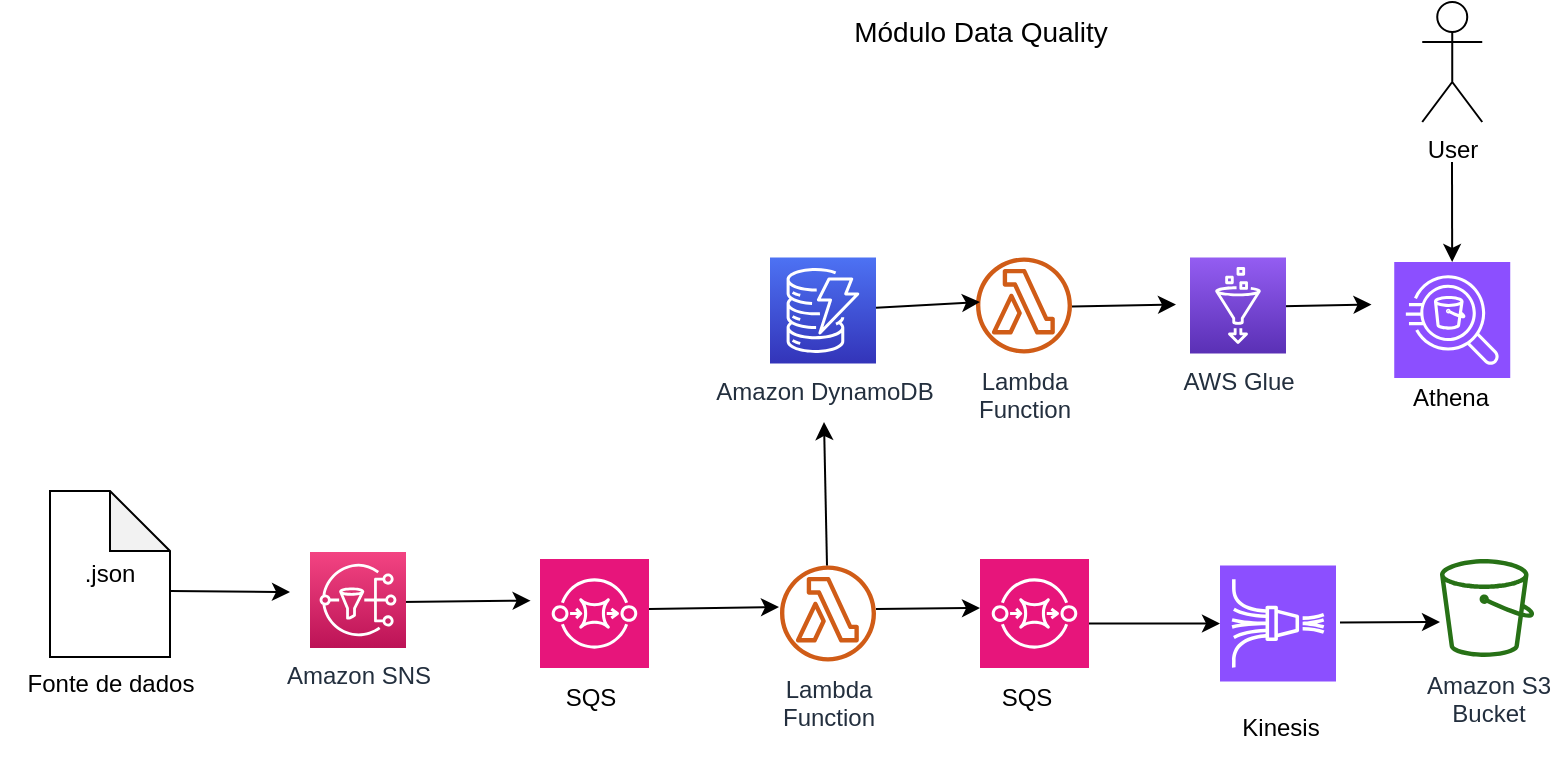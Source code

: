 <mxfile version="23.1.5" type="device">
  <diagram name="Página-1" id="dZrKRO0nS6iRf0OA7EaC">
    <mxGraphModel dx="1607" dy="1665" grid="1" gridSize="10" guides="1" tooltips="1" connect="1" arrows="1" fold="1" page="1" pageScale="1" pageWidth="827" pageHeight="1169" math="0" shadow="0">
      <root>
        <mxCell id="0" />
        <mxCell id="1" parent="0" />
        <mxCell id="C_DD_CyQaUzeVKJbldlR-2" value=".json" style="shape=note;whiteSpace=wrap;html=1;backgroundOutline=1;darkOpacity=0.05;" parent="1" vertex="1">
          <mxGeometry x="-90" y="-865.5" width="60" height="83" as="geometry" />
        </mxCell>
        <mxCell id="C_DD_CyQaUzeVKJbldlR-3" value="Fonte de dados&lt;div&gt;&lt;br/&gt;&lt;/div&gt;" style="text;html=1;align=center;verticalAlign=middle;resizable=0;points=[];autosize=1;strokeColor=none;fillColor=none;" parent="1" vertex="1">
          <mxGeometry x="-115" y="-782" width="110" height="40" as="geometry" />
        </mxCell>
        <mxCell id="C_DD_CyQaUzeVKJbldlR-7" value="Amazon S3&lt;br&gt;Bucket&lt;br&gt;" style="outlineConnect=0;fontColor=#232F3E;gradientColor=none;fillColor=#277116;strokeColor=none;dashed=0;verticalLabelPosition=bottom;verticalAlign=top;align=center;html=1;fontSize=12;fontStyle=0;aspect=fixed;pointerEvents=1;shape=mxgraph.aws4.bucket;labelBackgroundColor=#ffffff;" parent="1" vertex="1">
          <mxGeometry x="605" y="-831.5" width="47.12" height="49" as="geometry" />
        </mxCell>
        <mxCell id="C_DD_CyQaUzeVKJbldlR-8" value="Lambda&lt;br&gt;Function&lt;br&gt;" style="outlineConnect=0;fontColor=#232F3E;gradientColor=none;fillColor=#D05C17;strokeColor=none;dashed=0;verticalLabelPosition=bottom;verticalAlign=top;align=center;html=1;fontSize=12;fontStyle=0;aspect=fixed;pointerEvents=1;shape=mxgraph.aws4.lambda_function;labelBackgroundColor=#ffffff;" parent="1" vertex="1">
          <mxGeometry x="275" y="-828.25" width="48" height="48" as="geometry" />
        </mxCell>
        <mxCell id="C_DD_CyQaUzeVKJbldlR-9" value="Lambda&lt;br&gt;Function&lt;br&gt;" style="outlineConnect=0;fontColor=#232F3E;gradientColor=none;fillColor=#D05C17;strokeColor=none;dashed=0;verticalLabelPosition=bottom;verticalAlign=top;align=center;html=1;fontSize=12;fontStyle=0;aspect=fixed;pointerEvents=1;shape=mxgraph.aws4.lambda_function;labelBackgroundColor=#ffffff;" parent="1" vertex="1">
          <mxGeometry x="373" y="-982.25" width="48" height="48" as="geometry" />
        </mxCell>
        <mxCell id="C_DD_CyQaUzeVKJbldlR-10" value="Amazon DynamoDB" style="outlineConnect=0;fontColor=#232F3E;gradientColor=#4D72F3;gradientDirection=north;fillColor=#3334B9;strokeColor=#ffffff;dashed=0;verticalLabelPosition=bottom;verticalAlign=top;align=center;html=1;fontSize=12;fontStyle=0;aspect=fixed;shape=mxgraph.aws4.resourceIcon;resIcon=mxgraph.aws4.dynamodb;labelBackgroundColor=#ffffff;" parent="1" vertex="1">
          <mxGeometry x="270" y="-982.25" width="53" height="53" as="geometry" />
        </mxCell>
        <mxCell id="C_DD_CyQaUzeVKJbldlR-11" value="" style="sketch=0;points=[[0,0,0],[0.25,0,0],[0.5,0,0],[0.75,0,0],[1,0,0],[0,1,0],[0.25,1,0],[0.5,1,0],[0.75,1,0],[1,1,0],[0,0.25,0],[0,0.5,0],[0,0.75,0],[1,0.25,0],[1,0.5,0],[1,0.75,0]];outlineConnect=0;fontColor=#232F3E;fillColor=#8C4FFF;strokeColor=#ffffff;dashed=0;verticalLabelPosition=bottom;verticalAlign=top;align=center;html=1;fontSize=12;fontStyle=0;aspect=fixed;shape=mxgraph.aws4.resourceIcon;resIcon=mxgraph.aws4.athena;" parent="1" vertex="1">
          <mxGeometry x="582.12" y="-980" width="58" height="58" as="geometry" />
        </mxCell>
        <mxCell id="C_DD_CyQaUzeVKJbldlR-13" value="Athena" style="text;html=1;align=center;verticalAlign=middle;resizable=0;points=[];autosize=1;strokeColor=none;fillColor=none;" parent="1" vertex="1">
          <mxGeometry x="580.12" y="-927" width="60" height="30" as="geometry" />
        </mxCell>
        <mxCell id="C_DD_CyQaUzeVKJbldlR-14" value="" style="sketch=0;points=[[0,0,0],[0.25,0,0],[0.5,0,0],[0.75,0,0],[1,0,0],[0,1,0],[0.25,1,0],[0.5,1,0],[0.75,1,0],[1,1,0],[0,0.25,0],[0,0.5,0],[0,0.75,0],[1,0.25,0],[1,0.5,0],[1,0.75,0]];outlineConnect=0;fontColor=#232F3E;fillColor=#E7157B;strokeColor=#ffffff;dashed=0;verticalLabelPosition=bottom;verticalAlign=top;align=center;html=1;fontSize=12;fontStyle=0;aspect=fixed;shape=mxgraph.aws4.resourceIcon;resIcon=mxgraph.aws4.sqs;" parent="1" vertex="1">
          <mxGeometry x="155" y="-831.5" width="54.5" height="54.5" as="geometry" />
        </mxCell>
        <mxCell id="C_DD_CyQaUzeVKJbldlR-15" value="" style="sketch=0;points=[[0,0,0],[0.25,0,0],[0.5,0,0],[0.75,0,0],[1,0,0],[0,1,0],[0.25,1,0],[0.5,1,0],[0.75,1,0],[1,1,0],[0,0.25,0],[0,0.5,0],[0,0.75,0],[1,0.25,0],[1,0.5,0],[1,0.75,0]];outlineConnect=0;fontColor=#232F3E;fillColor=#E7157B;strokeColor=#ffffff;dashed=0;verticalLabelPosition=bottom;verticalAlign=top;align=center;html=1;fontSize=12;fontStyle=0;aspect=fixed;shape=mxgraph.aws4.resourceIcon;resIcon=mxgraph.aws4.sqs;" parent="1" vertex="1">
          <mxGeometry x="375" y="-831.5" width="54.5" height="54.5" as="geometry" />
        </mxCell>
        <mxCell id="C_DD_CyQaUzeVKJbldlR-16" value="SQS" style="text;html=1;align=center;verticalAlign=middle;resizable=0;points=[];autosize=1;strokeColor=none;fillColor=none;" parent="1" vertex="1">
          <mxGeometry x="155" y="-777" width="50" height="30" as="geometry" />
        </mxCell>
        <mxCell id="C_DD_CyQaUzeVKJbldlR-17" value="SQS" style="text;html=1;align=center;verticalAlign=middle;resizable=0;points=[];autosize=1;strokeColor=none;fillColor=none;" parent="1" vertex="1">
          <mxGeometry x="373" y="-777" width="50" height="30" as="geometry" />
        </mxCell>
        <mxCell id="C_DD_CyQaUzeVKJbldlR-20" value="" style="sketch=0;points=[[0,0,0],[0.25,0,0],[0.5,0,0],[0.75,0,0],[1,0,0],[0,1,0],[0.25,1,0],[0.5,1,0],[0.75,1,0],[1,1,0],[0,0.25,0],[0,0.5,0],[0,0.75,0],[1,0.25,0],[1,0.5,0],[1,0.75,0]];outlineConnect=0;fontColor=#232F3E;fillColor=#8C4FFF;strokeColor=#ffffff;dashed=0;verticalLabelPosition=bottom;verticalAlign=top;align=center;html=1;fontSize=12;fontStyle=0;aspect=fixed;shape=mxgraph.aws4.resourceIcon;resIcon=mxgraph.aws4.kinesis_data_firehose;" parent="1" vertex="1">
          <mxGeometry x="495" y="-828.25" width="58" height="58" as="geometry" />
        </mxCell>
        <mxCell id="C_DD_CyQaUzeVKJbldlR-21" value="Kinesis" style="text;html=1;align=center;verticalAlign=middle;resizable=0;points=[];autosize=1;strokeColor=none;fillColor=none;" parent="1" vertex="1">
          <mxGeometry x="495" y="-762" width="60" height="30" as="geometry" />
        </mxCell>
        <mxCell id="C_DD_CyQaUzeVKJbldlR-24" value="" style="endArrow=classic;html=1;rounded=0;entryX=-0.086;entryY=0.382;entryDx=0;entryDy=0;entryPerimeter=0;" parent="1" target="C_DD_CyQaUzeVKJbldlR-14" edge="1">
          <mxGeometry width="50" height="50" relative="1" as="geometry">
            <mxPoint x="85" y="-810" as="sourcePoint" />
            <mxPoint x="135" y="-860" as="targetPoint" />
          </mxGeometry>
        </mxCell>
        <mxCell id="C_DD_CyQaUzeVKJbldlR-25" value="" style="endArrow=classic;html=1;rounded=0;entryX=-0.086;entryY=0.382;entryDx=0;entryDy=0;entryPerimeter=0;" parent="1" edge="1">
          <mxGeometry width="50" height="50" relative="1" as="geometry">
            <mxPoint x="209.5" y="-806.5" as="sourcePoint" />
            <mxPoint x="274.5" y="-807.5" as="targetPoint" />
          </mxGeometry>
        </mxCell>
        <mxCell id="C_DD_CyQaUzeVKJbldlR-26" value="" style="endArrow=classic;html=1;rounded=0;" parent="1" edge="1">
          <mxGeometry width="50" height="50" relative="1" as="geometry">
            <mxPoint x="323" y="-806.5" as="sourcePoint" />
            <mxPoint x="375" y="-807" as="targetPoint" />
          </mxGeometry>
        </mxCell>
        <mxCell id="C_DD_CyQaUzeVKJbldlR-28" value="" style="endArrow=classic;html=1;rounded=0;entryX=0;entryY=0.5;entryDx=0;entryDy=0;entryPerimeter=0;" parent="1" target="C_DD_CyQaUzeVKJbldlR-20" edge="1">
          <mxGeometry width="50" height="50" relative="1" as="geometry">
            <mxPoint x="429.5" y="-799.25" as="sourcePoint" />
            <mxPoint x="481.5" y="-799.75" as="targetPoint" />
          </mxGeometry>
        </mxCell>
        <mxCell id="C_DD_CyQaUzeVKJbldlR-29" value="" style="endArrow=classic;html=1;rounded=0;" parent="1" edge="1">
          <mxGeometry width="50" height="50" relative="1" as="geometry">
            <mxPoint x="555" y="-799.75" as="sourcePoint" />
            <mxPoint x="605" y="-800" as="targetPoint" />
          </mxGeometry>
        </mxCell>
        <mxCell id="C_DD_CyQaUzeVKJbldlR-30" value="" style="endArrow=classic;html=1;rounded=0;" parent="1" source="C_DD_CyQaUzeVKJbldlR-8" edge="1">
          <mxGeometry width="50" height="50" relative="1" as="geometry">
            <mxPoint x="335" y="-870" as="sourcePoint" />
            <mxPoint x="297" y="-900" as="targetPoint" />
          </mxGeometry>
        </mxCell>
        <mxCell id="C_DD_CyQaUzeVKJbldlR-31" value="" style="endArrow=classic;html=1;rounded=0;" parent="1" edge="1">
          <mxGeometry width="50" height="50" relative="1" as="geometry">
            <mxPoint x="421" y="-957.75" as="sourcePoint" />
            <mxPoint x="473" y="-958.75" as="targetPoint" />
          </mxGeometry>
        </mxCell>
        <mxCell id="C_DD_CyQaUzeVKJbldlR-34" value="" style="endArrow=classic;html=1;rounded=0;" parent="1" edge="1">
          <mxGeometry width="50" height="50" relative="1" as="geometry">
            <mxPoint x="518.75" y="-957.75" as="sourcePoint" />
            <mxPoint x="570.75" y="-958.75" as="targetPoint" />
          </mxGeometry>
        </mxCell>
        <mxCell id="C_DD_CyQaUzeVKJbldlR-35" value="" style="endArrow=classic;html=1;rounded=0;entryX=-0.086;entryY=0.382;entryDx=0;entryDy=0;entryPerimeter=0;" parent="1" source="C_DD_CyQaUzeVKJbldlR-10" edge="1">
          <mxGeometry width="50" height="50" relative="1" as="geometry">
            <mxPoint x="335" y="-960" as="sourcePoint" />
            <mxPoint x="375" y="-960" as="targetPoint" />
          </mxGeometry>
        </mxCell>
        <mxCell id="C_DD_CyQaUzeVKJbldlR-37" value="User&lt;div&gt;&lt;br/&gt;&lt;/div&gt;" style="shape=umlActor;verticalLabelPosition=bottom;verticalAlign=top;html=1;outlineConnect=0;" parent="1" vertex="1">
          <mxGeometry x="596.12" y="-1110" width="30" height="60" as="geometry" />
        </mxCell>
        <mxCell id="C_DD_CyQaUzeVKJbldlR-38" value="" style="endArrow=classic;html=1;rounded=0;" parent="1" target="C_DD_CyQaUzeVKJbldlR-11" edge="1">
          <mxGeometry width="50" height="50" relative="1" as="geometry">
            <mxPoint x="611" y="-1030" as="sourcePoint" />
            <mxPoint x="385" y="-920" as="targetPoint" />
            <Array as="points" />
          </mxGeometry>
        </mxCell>
        <mxCell id="C_DD_CyQaUzeVKJbldlR-39" value="&lt;font style=&quot;font-size: 14px;&quot;&gt;Módulo Data Quality&lt;/font&gt;" style="text;html=1;align=center;verticalAlign=middle;resizable=0;points=[];autosize=1;strokeColor=none;fillColor=none;" parent="1" vertex="1">
          <mxGeometry x="300" y="-1110" width="150" height="30" as="geometry" />
        </mxCell>
        <mxCell id="zkp8-0haUbsxbjIfJwBx-1" value="AWS Glue" style="outlineConnect=0;fontColor=#232F3E;gradientColor=#945DF2;gradientDirection=north;fillColor=#5A30B5;strokeColor=#ffffff;dashed=0;verticalLabelPosition=bottom;verticalAlign=top;align=center;html=1;fontSize=12;fontStyle=0;aspect=fixed;shape=mxgraph.aws4.resourceIcon;resIcon=mxgraph.aws4.glue;labelBackgroundColor=#ffffff;" parent="1" vertex="1">
          <mxGeometry x="480" y="-982.25" width="48" height="48" as="geometry" />
        </mxCell>
        <mxCell id="lCTnwInbHHjYuiLFSgJc-1" value="Amazon SNS" style="outlineConnect=0;fontColor=#232F3E;gradientColor=#F34482;gradientDirection=north;fillColor=#BC1356;strokeColor=#ffffff;dashed=0;verticalLabelPosition=bottom;verticalAlign=top;align=center;html=1;fontSize=12;fontStyle=0;aspect=fixed;shape=mxgraph.aws4.resourceIcon;resIcon=mxgraph.aws4.sns;labelBackgroundColor=#ffffff;" vertex="1" parent="1">
          <mxGeometry x="40" y="-835" width="48" height="48" as="geometry" />
        </mxCell>
        <mxCell id="lCTnwInbHHjYuiLFSgJc-2" value="" style="endArrow=classic;html=1;rounded=0;" edge="1" parent="1">
          <mxGeometry width="50" height="50" relative="1" as="geometry">
            <mxPoint x="-30" y="-815.5" as="sourcePoint" />
            <mxPoint x="30" y="-815" as="targetPoint" />
          </mxGeometry>
        </mxCell>
      </root>
    </mxGraphModel>
  </diagram>
</mxfile>
